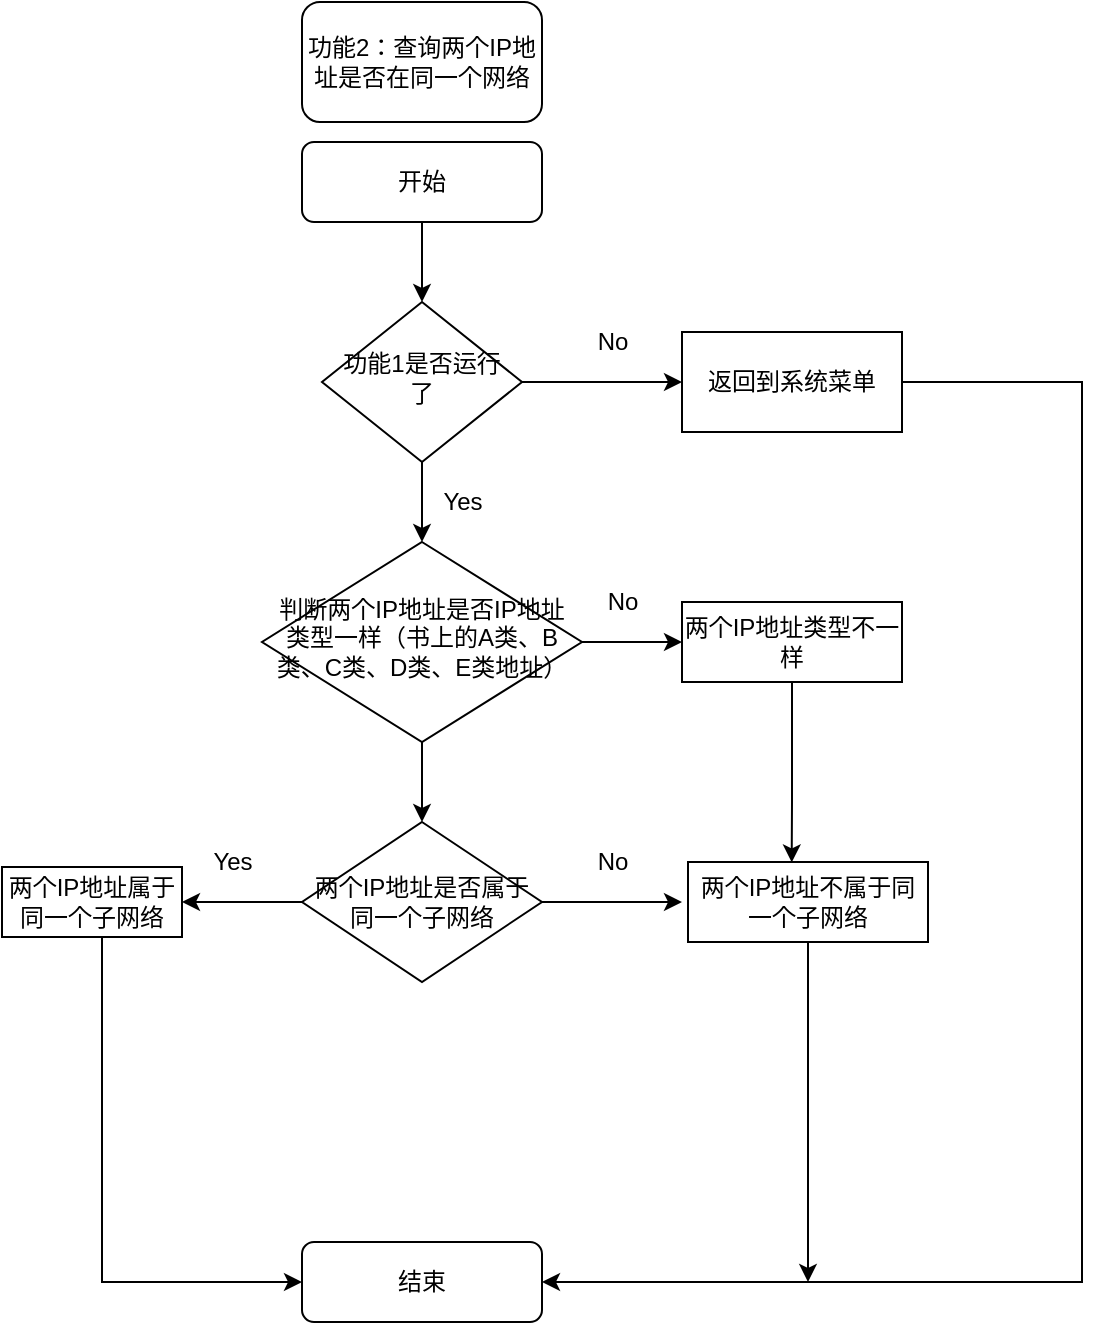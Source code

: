<mxfile version="12.6.5" type="device"><diagram id="C5RBs43oDa-KdzZeNtuy" name="Page-1"><mxGraphModel dx="1024" dy="592" grid="1" gridSize="10" guides="1" tooltips="1" connect="1" arrows="1" fold="1" page="1" pageScale="1" pageWidth="827" pageHeight="1169" math="0" shadow="0"><root><mxCell id="WIyWlLk6GJQsqaUBKTNV-0"/><mxCell id="WIyWlLk6GJQsqaUBKTNV-1" parent="WIyWlLk6GJQsqaUBKTNV-0"/><mxCell id="rIA9Tytn9FsYsgsQ99ny-1" style="edgeStyle=orthogonalEdgeStyle;rounded=0;orthogonalLoop=1;jettySize=auto;html=1;exitX=0.5;exitY=1;exitDx=0;exitDy=0;" parent="WIyWlLk6GJQsqaUBKTNV-1" source="WIyWlLk6GJQsqaUBKTNV-3" edge="1"><mxGeometry relative="1" as="geometry"><mxPoint x="220" y="160" as="targetPoint"/></mxGeometry></mxCell><mxCell id="WIyWlLk6GJQsqaUBKTNV-3" value="开始" style="rounded=1;whiteSpace=wrap;html=1;fontSize=12;glass=0;strokeWidth=1;shadow=0;" parent="WIyWlLk6GJQsqaUBKTNV-1" vertex="1"><mxGeometry x="160" y="80" width="120" height="40" as="geometry"/></mxCell><mxCell id="rIA9Tytn9FsYsgsQ99ny-5" style="edgeStyle=orthogonalEdgeStyle;rounded=0;orthogonalLoop=1;jettySize=auto;html=1;exitX=0.5;exitY=1;exitDx=0;exitDy=0;entryX=0.5;entryY=0;entryDx=0;entryDy=0;" parent="WIyWlLk6GJQsqaUBKTNV-1" source="WIyWlLk6GJQsqaUBKTNV-6" target="WIyWlLk6GJQsqaUBKTNV-10" edge="1"><mxGeometry relative="1" as="geometry"/></mxCell><mxCell id="rIA9Tytn9FsYsgsQ99ny-14" style="edgeStyle=orthogonalEdgeStyle;rounded=0;orthogonalLoop=1;jettySize=auto;html=1;exitX=1;exitY=0.5;exitDx=0;exitDy=0;" parent="WIyWlLk6GJQsqaUBKTNV-1" source="WIyWlLk6GJQsqaUBKTNV-6" edge="1"><mxGeometry relative="1" as="geometry"><mxPoint x="350" y="200" as="targetPoint"/></mxGeometry></mxCell><mxCell id="WIyWlLk6GJQsqaUBKTNV-6" value="功能1是否运行了" style="rhombus;whiteSpace=wrap;html=1;shadow=0;fontFamily=Helvetica;fontSize=12;align=center;strokeWidth=1;spacing=6;spacingTop=-4;" parent="WIyWlLk6GJQsqaUBKTNV-1" vertex="1"><mxGeometry x="170" y="160" width="100" height="80" as="geometry"/></mxCell><mxCell id="rIA9Tytn9FsYsgsQ99ny-7" style="edgeStyle=orthogonalEdgeStyle;rounded=0;orthogonalLoop=1;jettySize=auto;html=1;exitX=0.5;exitY=1;exitDx=0;exitDy=0;" parent="WIyWlLk6GJQsqaUBKTNV-1" source="WIyWlLk6GJQsqaUBKTNV-10" edge="1"><mxGeometry relative="1" as="geometry"><mxPoint x="220" y="420" as="targetPoint"/></mxGeometry></mxCell><mxCell id="rIA9Tytn9FsYsgsQ99ny-12" style="edgeStyle=orthogonalEdgeStyle;rounded=0;orthogonalLoop=1;jettySize=auto;html=1;exitX=1;exitY=0.5;exitDx=0;exitDy=0;entryX=0;entryY=0.5;entryDx=0;entryDy=0;" parent="WIyWlLk6GJQsqaUBKTNV-1" source="WIyWlLk6GJQsqaUBKTNV-10" edge="1"><mxGeometry relative="1" as="geometry"><mxPoint x="350" y="330" as="targetPoint"/></mxGeometry></mxCell><mxCell id="WIyWlLk6GJQsqaUBKTNV-10" value="判断两个IP地址是否IP地址类型一样（书上的A类、B类、C类、D类、E类地址）" style="rhombus;whiteSpace=wrap;html=1;shadow=0;fontFamily=Helvetica;fontSize=12;align=center;strokeWidth=1;spacing=6;spacingTop=-4;" parent="WIyWlLk6GJQsqaUBKTNV-1" vertex="1"><mxGeometry x="140" y="280" width="160" height="100" as="geometry"/></mxCell><mxCell id="WIyWlLk6GJQsqaUBKTNV-11" value="结束" style="rounded=1;whiteSpace=wrap;html=1;fontSize=12;glass=0;strokeWidth=1;shadow=0;" parent="WIyWlLk6GJQsqaUBKTNV-1" vertex="1"><mxGeometry x="160" y="630" width="120" height="40" as="geometry"/></mxCell><mxCell id="rIA9Tytn9FsYsgsQ99ny-0" value="功能2：查询两个IP地址是否在同一个网络" style="rounded=1;whiteSpace=wrap;html=1;" parent="WIyWlLk6GJQsqaUBKTNV-1" vertex="1"><mxGeometry x="160" y="10" width="120" height="60" as="geometry"/></mxCell><mxCell id="rIA9Tytn9FsYsgsQ99ny-4" value="Yes" style="text;html=1;align=center;verticalAlign=middle;resizable=0;points=[];autosize=1;" parent="WIyWlLk6GJQsqaUBKTNV-1" vertex="1"><mxGeometry x="225" y="250" width="30" height="20" as="geometry"/></mxCell><mxCell id="rIA9Tytn9FsYsgsQ99ny-20" style="edgeStyle=orthogonalEdgeStyle;rounded=0;orthogonalLoop=1;jettySize=auto;html=1;exitX=1;exitY=0.5;exitDx=0;exitDy=0;" parent="WIyWlLk6GJQsqaUBKTNV-1" source="rIA9Tytn9FsYsgsQ99ny-8" edge="1"><mxGeometry relative="1" as="geometry"><mxPoint x="350" y="460" as="targetPoint"/></mxGeometry></mxCell><mxCell id="rIA9Tytn9FsYsgsQ99ny-24" style="edgeStyle=orthogonalEdgeStyle;rounded=0;orthogonalLoop=1;jettySize=auto;html=1;exitX=0;exitY=0.5;exitDx=0;exitDy=0;" parent="WIyWlLk6GJQsqaUBKTNV-1" source="rIA9Tytn9FsYsgsQ99ny-8" target="rIA9Tytn9FsYsgsQ99ny-25" edge="1"><mxGeometry relative="1" as="geometry"><mxPoint x="120" y="460" as="targetPoint"/></mxGeometry></mxCell><mxCell id="rIA9Tytn9FsYsgsQ99ny-8" value="两个IP地址是否属于同一个子网络" style="rhombus;whiteSpace=wrap;html=1;" parent="WIyWlLk6GJQsqaUBKTNV-1" vertex="1"><mxGeometry x="160" y="420" width="120" height="80" as="geometry"/></mxCell><mxCell id="rIA9Tytn9FsYsgsQ99ny-13" value="No" style="text;html=1;align=center;verticalAlign=middle;resizable=0;points=[];autosize=1;" parent="WIyWlLk6GJQsqaUBKTNV-1" vertex="1"><mxGeometry x="305" y="300" width="30" height="20" as="geometry"/></mxCell><mxCell id="rIA9Tytn9FsYsgsQ99ny-15" value="No" style="text;html=1;align=center;verticalAlign=middle;resizable=0;points=[];autosize=1;" parent="WIyWlLk6GJQsqaUBKTNV-1" vertex="1"><mxGeometry x="300" y="170" width="30" height="20" as="geometry"/></mxCell><mxCell id="93R2ANiAEOqPF4kmAB-U-1" style="edgeStyle=orthogonalEdgeStyle;rounded=0;orthogonalLoop=1;jettySize=auto;html=1;entryX=1;entryY=0.5;entryDx=0;entryDy=0;" parent="WIyWlLk6GJQsqaUBKTNV-1" source="rIA9Tytn9FsYsgsQ99ny-16" target="WIyWlLk6GJQsqaUBKTNV-11" edge="1"><mxGeometry relative="1" as="geometry"><mxPoint x="550" y="650" as="targetPoint"/><Array as="points"><mxPoint x="550" y="200"/><mxPoint x="550" y="650"/></Array></mxGeometry></mxCell><mxCell id="rIA9Tytn9FsYsgsQ99ny-16" value="返回到系统菜单&lt;br&gt;" style="rounded=0;whiteSpace=wrap;html=1;" parent="WIyWlLk6GJQsqaUBKTNV-1" vertex="1"><mxGeometry x="350" y="175" width="110" height="50" as="geometry"/></mxCell><mxCell id="rIA9Tytn9FsYsgsQ99ny-22" style="edgeStyle=orthogonalEdgeStyle;rounded=0;orthogonalLoop=1;jettySize=auto;html=1;exitX=0.5;exitY=1;exitDx=0;exitDy=0;entryX=0.432;entryY=0.005;entryDx=0;entryDy=0;entryPerimeter=0;" parent="WIyWlLk6GJQsqaUBKTNV-1" source="rIA9Tytn9FsYsgsQ99ny-17" target="rIA9Tytn9FsYsgsQ99ny-18" edge="1"><mxGeometry relative="1" as="geometry"><Array as="points"><mxPoint x="405" y="410"/><mxPoint x="405" y="410"/></Array></mxGeometry></mxCell><mxCell id="rIA9Tytn9FsYsgsQ99ny-17" value="两个IP地址类型不一样" style="rounded=0;whiteSpace=wrap;html=1;" parent="WIyWlLk6GJQsqaUBKTNV-1" vertex="1"><mxGeometry x="350" y="310" width="110" height="40" as="geometry"/></mxCell><mxCell id="7WK9B_Vp-EdxVHeev2Aj-3" style="edgeStyle=orthogonalEdgeStyle;rounded=0;orthogonalLoop=1;jettySize=auto;html=1;" parent="WIyWlLk6GJQsqaUBKTNV-1" source="rIA9Tytn9FsYsgsQ99ny-18" edge="1"><mxGeometry relative="1" as="geometry"><mxPoint x="413" y="650" as="targetPoint"/><Array as="points"><mxPoint x="413" y="560"/><mxPoint x="413" y="560"/></Array></mxGeometry></mxCell><mxCell id="rIA9Tytn9FsYsgsQ99ny-18" value="两个IP地址不属于同一个子网络" style="rounded=0;whiteSpace=wrap;html=1;" parent="WIyWlLk6GJQsqaUBKTNV-1" vertex="1"><mxGeometry x="353" y="440" width="120" height="40" as="geometry"/></mxCell><mxCell id="rIA9Tytn9FsYsgsQ99ny-21" value="No" style="text;html=1;align=center;verticalAlign=middle;resizable=0;points=[];autosize=1;" parent="WIyWlLk6GJQsqaUBKTNV-1" vertex="1"><mxGeometry x="300" y="430" width="30" height="20" as="geometry"/></mxCell><mxCell id="rIA9Tytn9FsYsgsQ99ny-27" style="edgeStyle=orthogonalEdgeStyle;rounded=0;orthogonalLoop=1;jettySize=auto;html=1;exitX=0.5;exitY=1;exitDx=0;exitDy=0;entryX=0;entryY=0.5;entryDx=0;entryDy=0;" parent="WIyWlLk6GJQsqaUBKTNV-1" source="rIA9Tytn9FsYsgsQ99ny-25" target="WIyWlLk6GJQsqaUBKTNV-11" edge="1"><mxGeometry relative="1" as="geometry"><mxPoint x="55" y="650" as="targetPoint"/><Array as="points"><mxPoint x="60" y="478"/><mxPoint x="60" y="650"/></Array></mxGeometry></mxCell><mxCell id="rIA9Tytn9FsYsgsQ99ny-25" value="两个IP地址属于同一个子网络" style="rounded=0;whiteSpace=wrap;html=1;" parent="WIyWlLk6GJQsqaUBKTNV-1" vertex="1"><mxGeometry x="10" y="442.5" width="90" height="35" as="geometry"/></mxCell><mxCell id="rIA9Tytn9FsYsgsQ99ny-26" value="Yes" style="text;html=1;align=center;verticalAlign=middle;resizable=0;points=[];autosize=1;" parent="WIyWlLk6GJQsqaUBKTNV-1" vertex="1"><mxGeometry x="110" y="430" width="30" height="20" as="geometry"/></mxCell></root></mxGraphModel></diagram></mxfile>